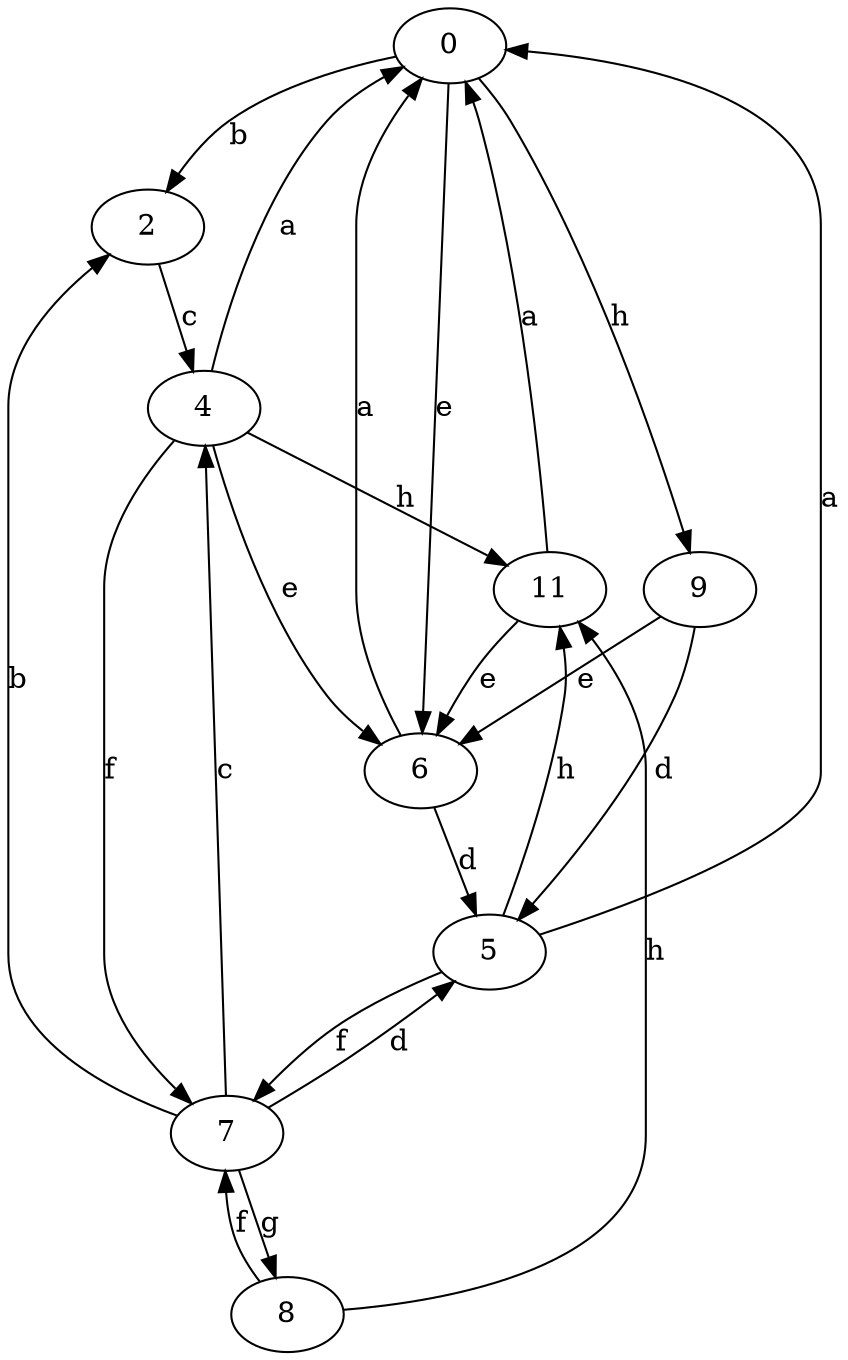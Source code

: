 strict digraph  {
0;
2;
4;
5;
6;
7;
8;
9;
11;
0 -> 2  [label=b];
0 -> 6  [label=e];
0 -> 9  [label=h];
2 -> 4  [label=c];
4 -> 0  [label=a];
4 -> 6  [label=e];
4 -> 7  [label=f];
4 -> 11  [label=h];
5 -> 0  [label=a];
5 -> 7  [label=f];
5 -> 11  [label=h];
6 -> 0  [label=a];
6 -> 5  [label=d];
7 -> 2  [label=b];
7 -> 4  [label=c];
7 -> 5  [label=d];
7 -> 8  [label=g];
8 -> 7  [label=f];
8 -> 11  [label=h];
9 -> 5  [label=d];
9 -> 6  [label=e];
11 -> 0  [label=a];
11 -> 6  [label=e];
}
